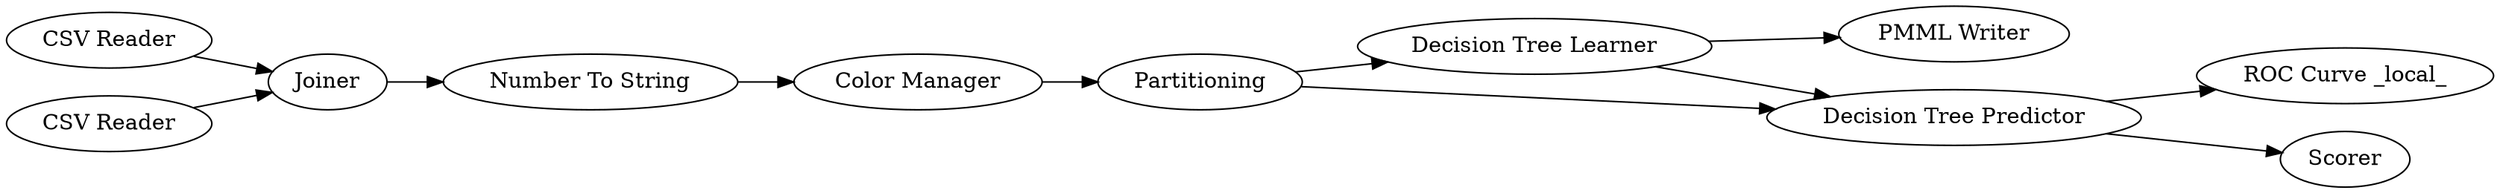 digraph {
	"4433582531800995533_6" [label=Partitioning]
	"4433582531800995533_3" [label=Joiner]
	"4433582531800995533_10" [label="ROC Curve _local_"]
	"4433582531800995533_9" [label="PMML Writer"]
	"4433582531800995533_7" [label="Decision Tree Learner"]
	"4433582531800995533_5" [label="Color Manager"]
	"4433582531800995533_4" [label="Number To String"]
	"4433582531800995533_11" [label=Scorer]
	"4433582531800995533_2" [label="CSV Reader"]
	"4433582531800995533_1" [label="CSV Reader"]
	"4433582531800995533_8" [label="Decision Tree Predictor"]
	"4433582531800995533_8" -> "4433582531800995533_11"
	"4433582531800995533_6" -> "4433582531800995533_7"
	"4433582531800995533_7" -> "4433582531800995533_8"
	"4433582531800995533_6" -> "4433582531800995533_8"
	"4433582531800995533_7" -> "4433582531800995533_9"
	"4433582531800995533_2" -> "4433582531800995533_3"
	"4433582531800995533_8" -> "4433582531800995533_10"
	"4433582531800995533_4" -> "4433582531800995533_5"
	"4433582531800995533_3" -> "4433582531800995533_4"
	"4433582531800995533_1" -> "4433582531800995533_3"
	"4433582531800995533_5" -> "4433582531800995533_6"
	rankdir=LR
}
